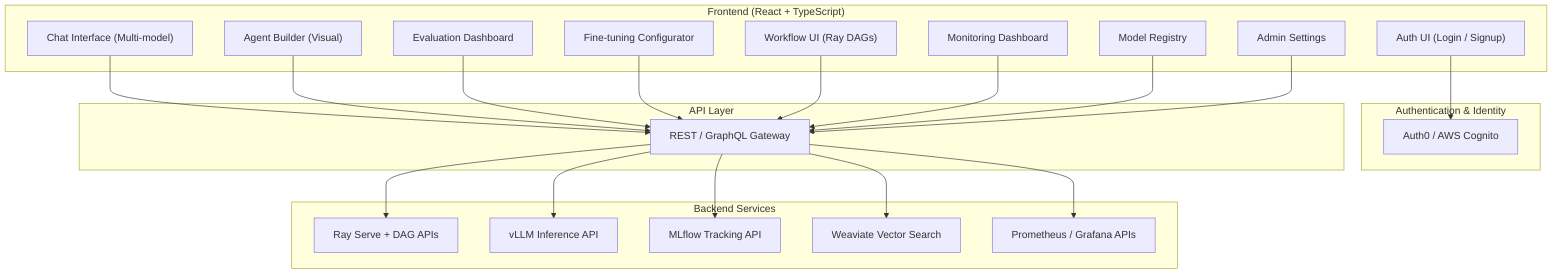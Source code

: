 flowchart TB
  subgraph Frontend["Frontend (React + TypeScript)"]
    AuthUI["Auth UI (Login / Signup)"]
    ChatUI["Chat Interface (Multi-model)"]
    AgentBuilder["Agent Builder (Visual)"]
    EvalUI["Evaluation Dashboard"]
    FineTuneUI["Fine-tuning Configurator"]
    DAGUI["Workflow UI (Ray DAGs)"]
    MonitorUI["Monitoring Dashboard"]
    ModelRegistry["Model Registry"]
    AdminPanel["Admin Settings"]
  end

  subgraph Auth_Layer["Authentication & Identity"]
    Auth0["Auth0 / AWS Cognito"]
  end

  subgraph Backend_APIs["API Layer"]
    API["REST / GraphQL Gateway"]
  end

  subgraph Backend_Services["Backend Services"]
    RayAPI["Ray Serve + DAG APIs"]
    vLLMAPI["vLLM Inference API"]
    MLflowAPI["MLflow Tracking API"]
    WeaviateAPI["Weaviate Vector Search"]
    PrometheusAPI["Prometheus / Grafana APIs"]
  end

  %% Auth flow
  AuthUI --> Auth0

  %% UI to API
  ChatUI --> API
  AgentBuilder --> API
  EvalUI --> API
  FineTuneUI --> API
  DAGUI --> API
  MonitorUI --> API
  ModelRegistry --> API
  AdminPanel --> API

  %% API to Services
  API --> RayAPI
  API --> vLLMAPI
  API --> MLflowAPI
  API --> WeaviateAPI
  API --> PrometheusAPI
